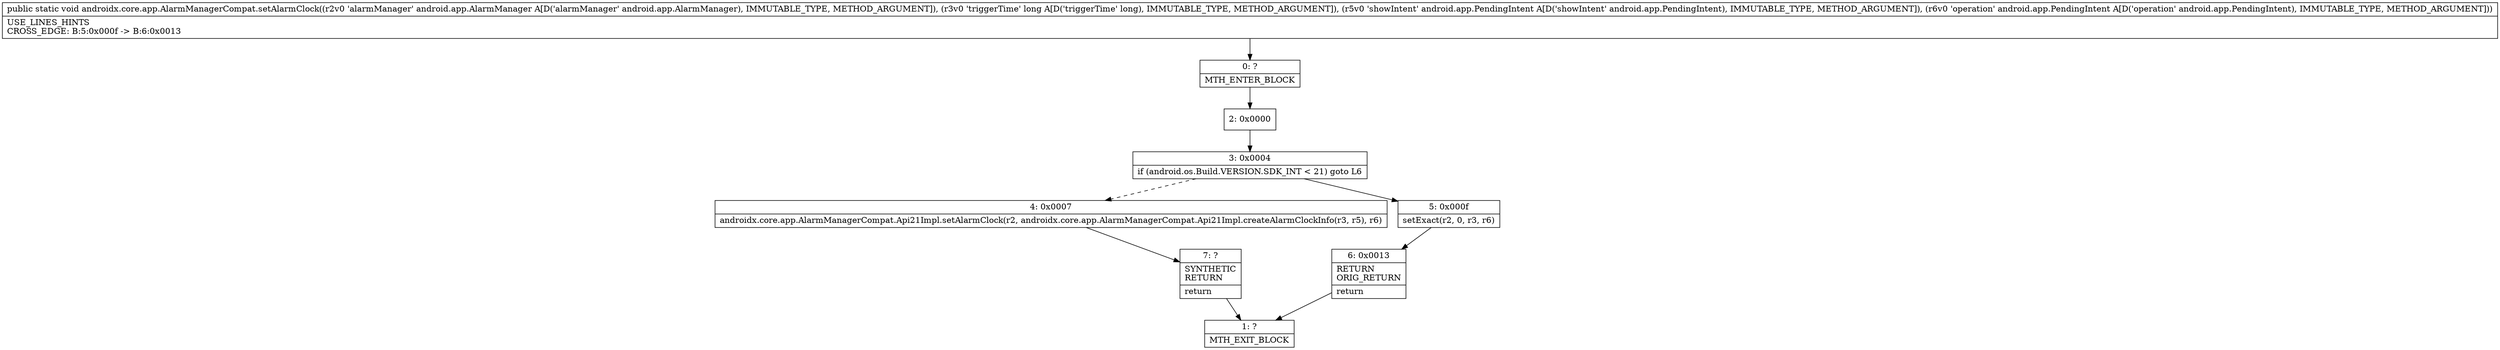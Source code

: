 digraph "CFG forandroidx.core.app.AlarmManagerCompat.setAlarmClock(Landroid\/app\/AlarmManager;JLandroid\/app\/PendingIntent;Landroid\/app\/PendingIntent;)V" {
Node_0 [shape=record,label="{0\:\ ?|MTH_ENTER_BLOCK\l}"];
Node_2 [shape=record,label="{2\:\ 0x0000}"];
Node_3 [shape=record,label="{3\:\ 0x0004|if (android.os.Build.VERSION.SDK_INT \< 21) goto L6\l}"];
Node_4 [shape=record,label="{4\:\ 0x0007|androidx.core.app.AlarmManagerCompat.Api21Impl.setAlarmClock(r2, androidx.core.app.AlarmManagerCompat.Api21Impl.createAlarmClockInfo(r3, r5), r6)\l}"];
Node_7 [shape=record,label="{7\:\ ?|SYNTHETIC\lRETURN\l|return\l}"];
Node_1 [shape=record,label="{1\:\ ?|MTH_EXIT_BLOCK\l}"];
Node_5 [shape=record,label="{5\:\ 0x000f|setExact(r2, 0, r3, r6)\l}"];
Node_6 [shape=record,label="{6\:\ 0x0013|RETURN\lORIG_RETURN\l|return\l}"];
MethodNode[shape=record,label="{public static void androidx.core.app.AlarmManagerCompat.setAlarmClock((r2v0 'alarmManager' android.app.AlarmManager A[D('alarmManager' android.app.AlarmManager), IMMUTABLE_TYPE, METHOD_ARGUMENT]), (r3v0 'triggerTime' long A[D('triggerTime' long), IMMUTABLE_TYPE, METHOD_ARGUMENT]), (r5v0 'showIntent' android.app.PendingIntent A[D('showIntent' android.app.PendingIntent), IMMUTABLE_TYPE, METHOD_ARGUMENT]), (r6v0 'operation' android.app.PendingIntent A[D('operation' android.app.PendingIntent), IMMUTABLE_TYPE, METHOD_ARGUMENT]))  | USE_LINES_HINTS\lCROSS_EDGE: B:5:0x000f \-\> B:6:0x0013\l}"];
MethodNode -> Node_0;Node_0 -> Node_2;
Node_2 -> Node_3;
Node_3 -> Node_4[style=dashed];
Node_3 -> Node_5;
Node_4 -> Node_7;
Node_7 -> Node_1;
Node_5 -> Node_6;
Node_6 -> Node_1;
}

